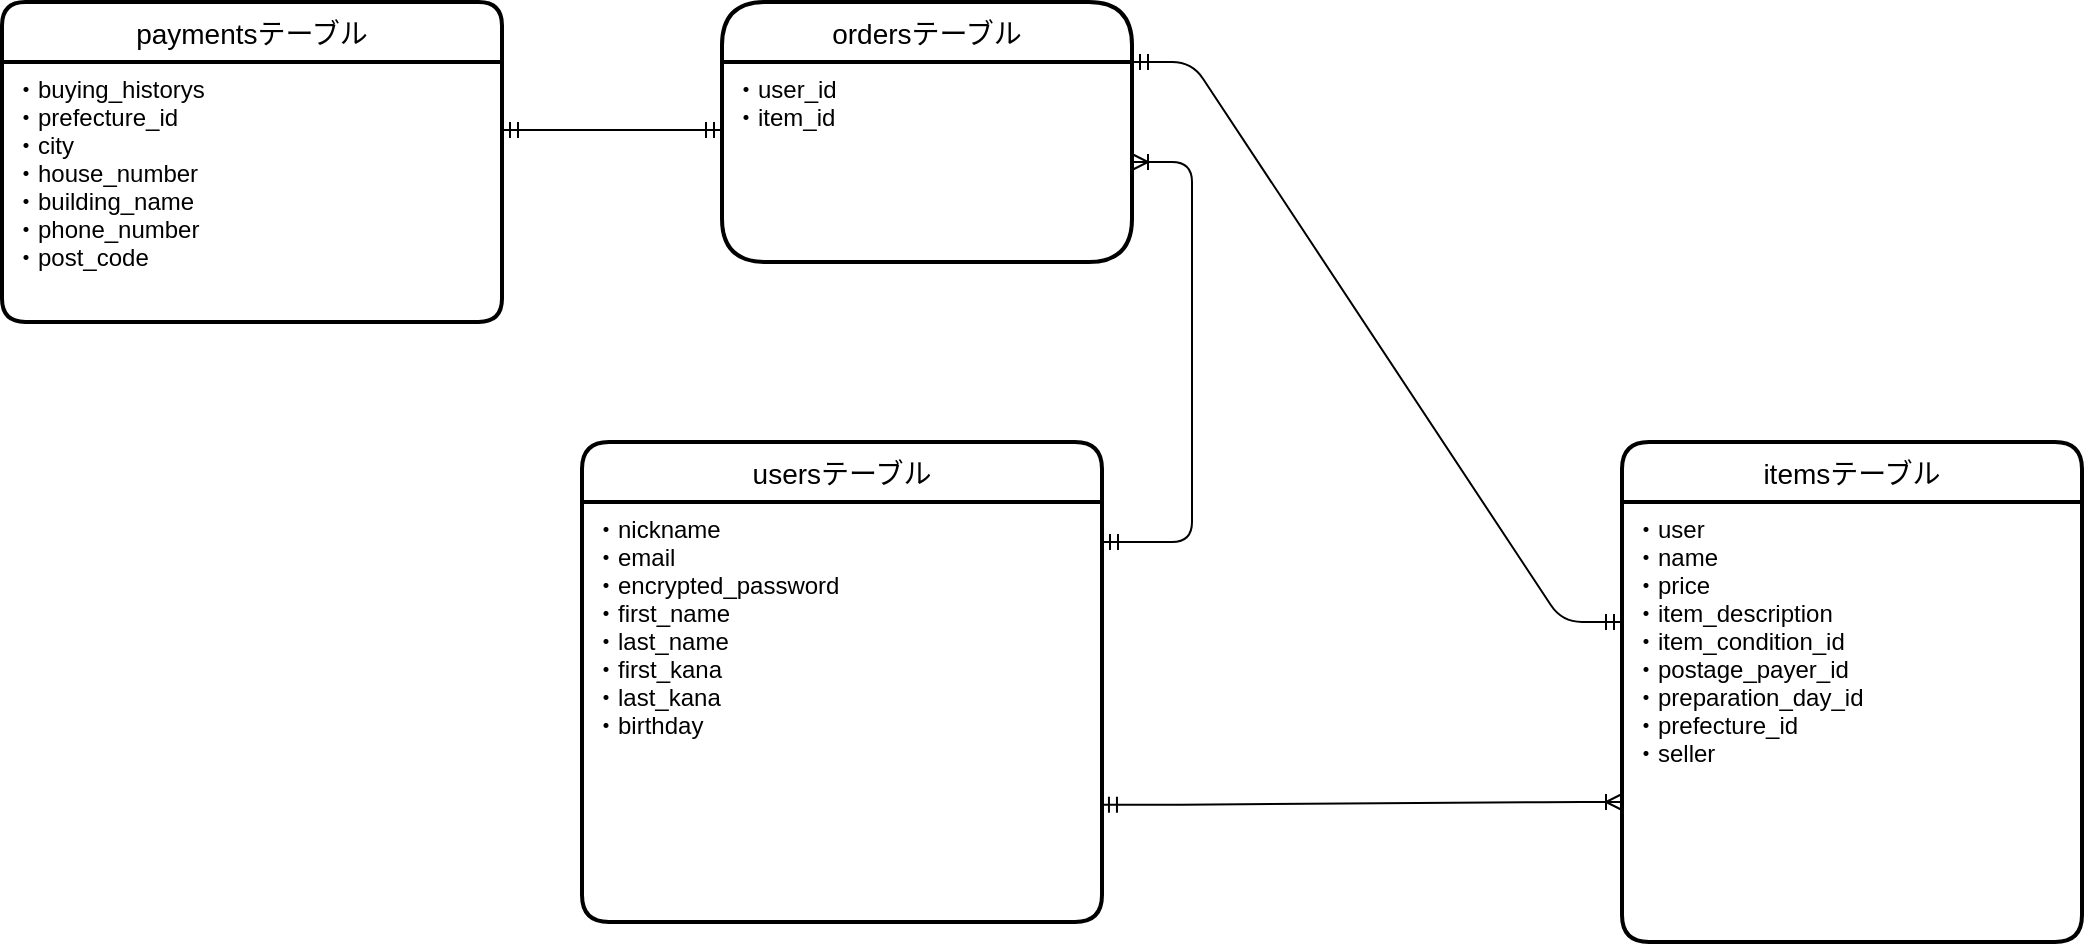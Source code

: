 <mxfile>
    <diagram id="1MaPrA4T3GDgRVxVeaMp" name="ページ1">
        <mxGraphModel dx="1406" dy="1562" grid="1" gridSize="10" guides="1" tooltips="1" connect="1" arrows="1" fold="1" page="0" pageScale="1" pageWidth="827" pageHeight="1169" math="0" shadow="0">
            <root>
                <mxCell id="0"/>
                <mxCell id="1" parent="0"/>
                <mxCell id="34" value="usersテーブル" style="swimlane;childLayout=stackLayout;horizontal=1;startSize=30;horizontalStack=0;rounded=1;fontSize=14;fontStyle=0;strokeWidth=2;resizeParent=0;resizeLast=1;shadow=0;dashed=0;align=center;" parent="1" vertex="1">
                    <mxGeometry x="-210" y="-820" width="260" height="240" as="geometry"/>
                </mxCell>
                <mxCell id="35" value="・nickname&#10;・email&#10;・encrypted_password&#10;・first_name&#10;・last_name&#10;・first_kana&#10;・last_kana&#10;・birthday&#10;&#10;" style="align=left;strokeColor=none;fillColor=none;spacingLeft=4;fontSize=12;verticalAlign=top;resizable=0;rotatable=0;part=1;" parent="34" vertex="1">
                    <mxGeometry y="30" width="260" height="210" as="geometry"/>
                </mxCell>
                <mxCell id="39" value="itemsテーブル" style="swimlane;childLayout=stackLayout;horizontal=1;startSize=30;horizontalStack=0;rounded=1;fontSize=14;fontStyle=0;strokeWidth=2;resizeParent=0;resizeLast=1;shadow=0;dashed=0;align=center;" parent="1" vertex="1">
                    <mxGeometry x="310" y="-820" width="230" height="250" as="geometry"/>
                </mxCell>
                <mxCell id="40" value="・user&#10;・name&#10;・price&#10;・item_description&#10;・item_condition_id&#10;・postage_payer_id&#10;・preparation_day_id&#10;・prefecture_id&#10;・seller&#10;&#10;" style="align=left;strokeColor=none;fillColor=none;spacingLeft=4;fontSize=12;verticalAlign=top;resizable=0;rotatable=0;part=1;" parent="39" vertex="1">
                    <mxGeometry y="30" width="230" height="220" as="geometry"/>
                </mxCell>
                <mxCell id="41" value="ordersテーブル" style="swimlane;childLayout=stackLayout;horizontal=1;startSize=30;horizontalStack=0;rounded=1;fontSize=14;fontStyle=0;strokeWidth=2;resizeParent=0;resizeLast=1;shadow=0;dashed=0;align=center;arcSize=24;" parent="1" vertex="1">
                    <mxGeometry x="-140" y="-1040" width="205" height="130" as="geometry"/>
                </mxCell>
                <mxCell id="54" value="・user_id&#10;・item_id&#10;" style="align=left;strokeColor=none;fillColor=none;spacingLeft=4;fontSize=12;verticalAlign=top;resizable=0;rotatable=0;part=1;" parent="41" vertex="1">
                    <mxGeometry y="30" width="205" height="100" as="geometry"/>
                </mxCell>
                <mxCell id="43" value="paymentsテーブル" style="swimlane;childLayout=stackLayout;horizontal=1;startSize=30;horizontalStack=0;rounded=1;fontSize=14;fontStyle=0;strokeWidth=2;resizeParent=0;resizeLast=1;shadow=0;dashed=0;align=center;arcSize=13;" parent="1" vertex="1">
                    <mxGeometry x="-500" y="-1040" width="250" height="160" as="geometry"/>
                </mxCell>
                <mxCell id="44" value="・buying_historys&#10;・prefecture_id&#10;・city&#10;・house_number&#10;・building_name&#10;・phone_number&#10;・post_code" style="align=left;strokeColor=none;fillColor=none;spacingLeft=4;fontSize=12;verticalAlign=top;resizable=0;rotatable=0;part=1;" parent="43" vertex="1">
                    <mxGeometry y="30" width="250" height="130" as="geometry"/>
                </mxCell>
                <mxCell id="79" value="" style="edgeStyle=entityRelationEdgeStyle;fontSize=12;html=1;endArrow=ERoneToMany;startArrow=ERmandOne;exitX=0.998;exitY=0.721;exitDx=0;exitDy=0;exitPerimeter=0;" parent="1" source="35" edge="1">
                    <mxGeometry width="100" height="100" relative="1" as="geometry">
                        <mxPoint x="50" y="-630" as="sourcePoint"/>
                        <mxPoint x="310" y="-640" as="targetPoint"/>
                    </mxGeometry>
                </mxCell>
                <mxCell id="86" value="" style="edgeStyle=entityRelationEdgeStyle;fontSize=12;html=1;endArrow=ERoneToMany;startArrow=ERmandOne;" parent="1" target="54" edge="1">
                    <mxGeometry width="100" height="100" relative="1" as="geometry">
                        <mxPoint x="50" y="-770" as="sourcePoint"/>
                        <mxPoint x="150" y="-870" as="targetPoint"/>
                    </mxGeometry>
                </mxCell>
                <mxCell id="88" value="" style="edgeStyle=entityRelationEdgeStyle;fontSize=12;html=1;endArrow=ERmandOne;startArrow=ERmandOne;" parent="1" edge="1">
                    <mxGeometry width="100" height="100" relative="1" as="geometry">
                        <mxPoint x="-250" y="-976" as="sourcePoint"/>
                        <mxPoint x="-140" y="-976" as="targetPoint"/>
                    </mxGeometry>
                </mxCell>
                <mxCell id="89" value="" style="edgeStyle=entityRelationEdgeStyle;fontSize=12;html=1;endArrow=ERmandOne;startArrow=ERmandOne;exitX=1;exitY=0;exitDx=0;exitDy=0;" parent="1" source="54" edge="1">
                    <mxGeometry width="100" height="100" relative="1" as="geometry">
                        <mxPoint x="370" y="-850" as="sourcePoint"/>
                        <mxPoint x="310" y="-730" as="targetPoint"/>
                    </mxGeometry>
                </mxCell>
            </root>
        </mxGraphModel>
    </diagram>
</mxfile>